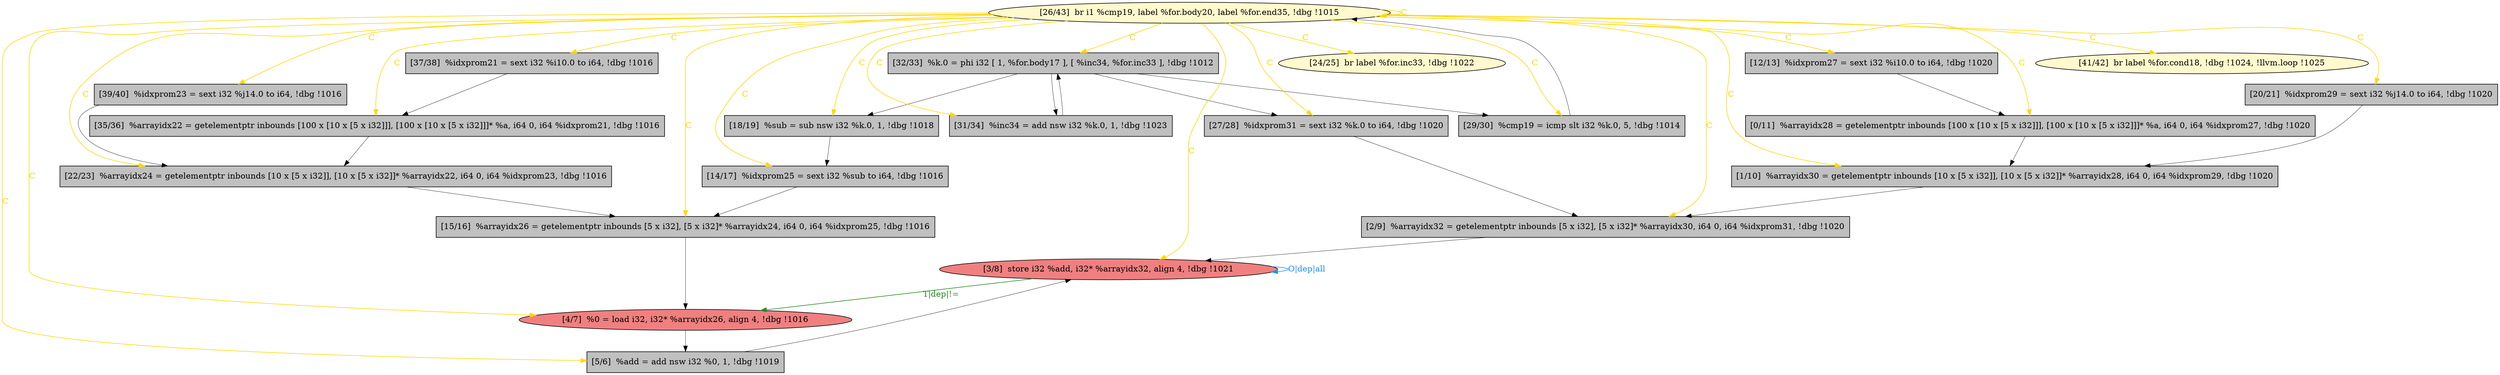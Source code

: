 
digraph G {


node513 [fillcolor=grey,label="[27/28]  %idxprom31 = sext i32 %k.0 to i64, !dbg !1020",shape=rectangle,style=filled ]
node512 [fillcolor=grey,label="[37/38]  %idxprom21 = sext i32 %i10.0 to i64, !dbg !1016",shape=rectangle,style=filled ]
node510 [fillcolor=grey,label="[32/33]  %k.0 = phi i32 [ 1, %for.body17 ], [ %inc34, %for.inc33 ], !dbg !1012",shape=rectangle,style=filled ]
node509 [fillcolor=grey,label="[35/36]  %arrayidx22 = getelementptr inbounds [100 x [10 x [5 x i32]]], [100 x [10 x [5 x i32]]]* %a, i64 0, i64 %idxprom21, !dbg !1016",shape=rectangle,style=filled ]
node496 [fillcolor=lightcoral,label="[4/7]  %0 = load i32, i32* %arrayidx26, align 4, !dbg !1016",shape=ellipse,style=filled ]
node497 [fillcolor=grey,label="[14/17]  %idxprom25 = sext i32 %sub to i64, !dbg !1016",shape=rectangle,style=filled ]
node507 [fillcolor=grey,label="[2/9]  %arrayidx32 = getelementptr inbounds [5 x i32], [5 x i32]* %arrayidx30, i64 0, i64 %idxprom31, !dbg !1020",shape=rectangle,style=filled ]
node495 [fillcolor=grey,label="[5/6]  %add = add nsw i32 %0, 1, !dbg !1019",shape=rectangle,style=filled ]
node493 [fillcolor=grey,label="[0/11]  %arrayidx28 = getelementptr inbounds [100 x [10 x [5 x i32]]], [100 x [10 x [5 x i32]]]* %a, i64 0, i64 %idxprom27, !dbg !1020",shape=rectangle,style=filled ]
node494 [fillcolor=grey,label="[12/13]  %idxprom27 = sext i32 %i10.0 to i64, !dbg !1020",shape=rectangle,style=filled ]
node499 [fillcolor=grey,label="[20/21]  %idxprom29 = sext i32 %j14.0 to i64, !dbg !1020",shape=rectangle,style=filled ]
node504 [fillcolor=lemonchiffon,label="[26/43]  br i1 %cmp19, label %for.body20, label %for.end35, !dbg !1015",shape=ellipse,style=filled ]
node502 [fillcolor=grey,label="[15/16]  %arrayidx26 = getelementptr inbounds [5 x i32], [5 x i32]* %arrayidx24, i64 0, i64 %idxprom25, !dbg !1016",shape=rectangle,style=filled ]
node514 [fillcolor=grey,label="[29/30]  %cmp19 = icmp slt i32 %k.0, 5, !dbg !1014",shape=rectangle,style=filled ]
node501 [fillcolor=lemonchiffon,label="[24/25]  br label %for.inc33, !dbg !1022",shape=ellipse,style=filled ]
node511 [fillcolor=lightcoral,label="[3/8]  store i32 %add, i32* %arrayidx32, align 4, !dbg !1021",shape=ellipse,style=filled ]
node508 [fillcolor=grey,label="[39/40]  %idxprom23 = sext i32 %j14.0 to i64, !dbg !1016",shape=rectangle,style=filled ]
node498 [fillcolor=grey,label="[18/19]  %sub = sub nsw i32 %k.0, 1, !dbg !1018",shape=rectangle,style=filled ]
node503 [fillcolor=grey,label="[1/10]  %arrayidx30 = getelementptr inbounds [10 x [5 x i32]], [10 x [5 x i32]]* %arrayidx28, i64 0, i64 %idxprom29, !dbg !1020",shape=rectangle,style=filled ]
node500 [fillcolor=grey,label="[22/23]  %arrayidx24 = getelementptr inbounds [10 x [5 x i32]], [10 x [5 x i32]]* %arrayidx22, i64 0, i64 %idxprom23, !dbg !1016",shape=rectangle,style=filled ]
node505 [fillcolor=grey,label="[31/34]  %inc34 = add nsw i32 %k.0, 1, !dbg !1023",shape=rectangle,style=filled ]
node506 [fillcolor=lemonchiffon,label="[41/42]  br label %for.cond18, !dbg !1024, !llvm.loop !1025",shape=ellipse,style=filled ]

node504->node509 [style=solid,color=gold,label="C",penwidth=1.0,fontcolor=gold ]
node504->node502 [style=solid,color=gold,label="C",penwidth=1.0,fontcolor=gold ]
node504->node500 [style=solid,color=gold,label="C",penwidth=1.0,fontcolor=gold ]
node510->node498 [style=solid,color=black,label="",penwidth=0.5,fontcolor=black ]
node504->node514 [style=solid,color=gold,label="C",penwidth=1.0,fontcolor=gold ]
node504->node499 [style=solid,color=gold,label="C",penwidth=1.0,fontcolor=gold ]
node504->node495 [style=solid,color=gold,label="C",penwidth=1.0,fontcolor=gold ]
node513->node507 [style=solid,color=black,label="",penwidth=0.5,fontcolor=black ]
node504->node503 [style=solid,color=gold,label="C",penwidth=1.0,fontcolor=gold ]
node493->node503 [style=solid,color=black,label="",penwidth=0.5,fontcolor=black ]
node504->node493 [style=solid,color=gold,label="C",penwidth=1.0,fontcolor=gold ]
node504->node507 [style=solid,color=gold,label="C",penwidth=1.0,fontcolor=gold ]
node496->node495 [style=solid,color=black,label="",penwidth=0.5,fontcolor=black ]
node499->node503 [style=solid,color=black,label="",penwidth=0.5,fontcolor=black ]
node504->node497 [style=solid,color=gold,label="C",penwidth=1.0,fontcolor=gold ]
node507->node511 [style=solid,color=black,label="",penwidth=0.5,fontcolor=black ]
node504->node511 [style=solid,color=gold,label="C",penwidth=1.0,fontcolor=gold ]
node503->node507 [style=solid,color=black,label="",penwidth=0.5,fontcolor=black ]
node498->node497 [style=solid,color=black,label="",penwidth=0.5,fontcolor=black ]
node504->node506 [style=solid,color=gold,label="C",penwidth=1.0,fontcolor=gold ]
node502->node496 [style=solid,color=black,label="",penwidth=0.5,fontcolor=black ]
node504->node504 [style=solid,color=gold,label="C",penwidth=1.0,fontcolor=gold ]
node504->node510 [style=solid,color=gold,label="C",penwidth=1.0,fontcolor=gold ]
node505->node510 [style=solid,color=black,label="",penwidth=0.5,fontcolor=black ]
node504->node505 [style=solid,color=gold,label="C",penwidth=1.0,fontcolor=gold ]
node504->node501 [style=solid,color=gold,label="C",penwidth=1.0,fontcolor=gold ]
node504->node498 [style=solid,color=gold,label="C",penwidth=1.0,fontcolor=gold ]
node495->node511 [style=solid,color=black,label="",penwidth=0.5,fontcolor=black ]
node514->node504 [style=solid,color=black,label="",penwidth=0.5,fontcolor=black ]
node500->node502 [style=solid,color=black,label="",penwidth=0.5,fontcolor=black ]
node504->node513 [style=solid,color=gold,label="C",penwidth=1.0,fontcolor=gold ]
node497->node502 [style=solid,color=black,label="",penwidth=0.5,fontcolor=black ]
node510->node513 [style=solid,color=black,label="",penwidth=0.5,fontcolor=black ]
node508->node500 [style=solid,color=black,label="",penwidth=0.5,fontcolor=black ]
node494->node493 [style=solid,color=black,label="",penwidth=0.5,fontcolor=black ]
node510->node505 [style=solid,color=black,label="",penwidth=0.5,fontcolor=black ]
node504->node508 [style=solid,color=gold,label="C",penwidth=1.0,fontcolor=gold ]
node510->node514 [style=solid,color=black,label="",penwidth=0.5,fontcolor=black ]
node509->node500 [style=solid,color=black,label="",penwidth=0.5,fontcolor=black ]
node512->node509 [style=solid,color=black,label="",penwidth=0.5,fontcolor=black ]
node511->node496 [style=solid,color=forestgreen,label="T|dep|!=",penwidth=1.0,fontcolor=forestgreen ]
node511->node511 [style=solid,color=dodgerblue,label="O|dep|all",penwidth=1.0,fontcolor=dodgerblue ]
node504->node494 [style=solid,color=gold,label="C",penwidth=1.0,fontcolor=gold ]
node504->node496 [style=solid,color=gold,label="C",penwidth=1.0,fontcolor=gold ]
node504->node512 [style=solid,color=gold,label="C",penwidth=1.0,fontcolor=gold ]


}
